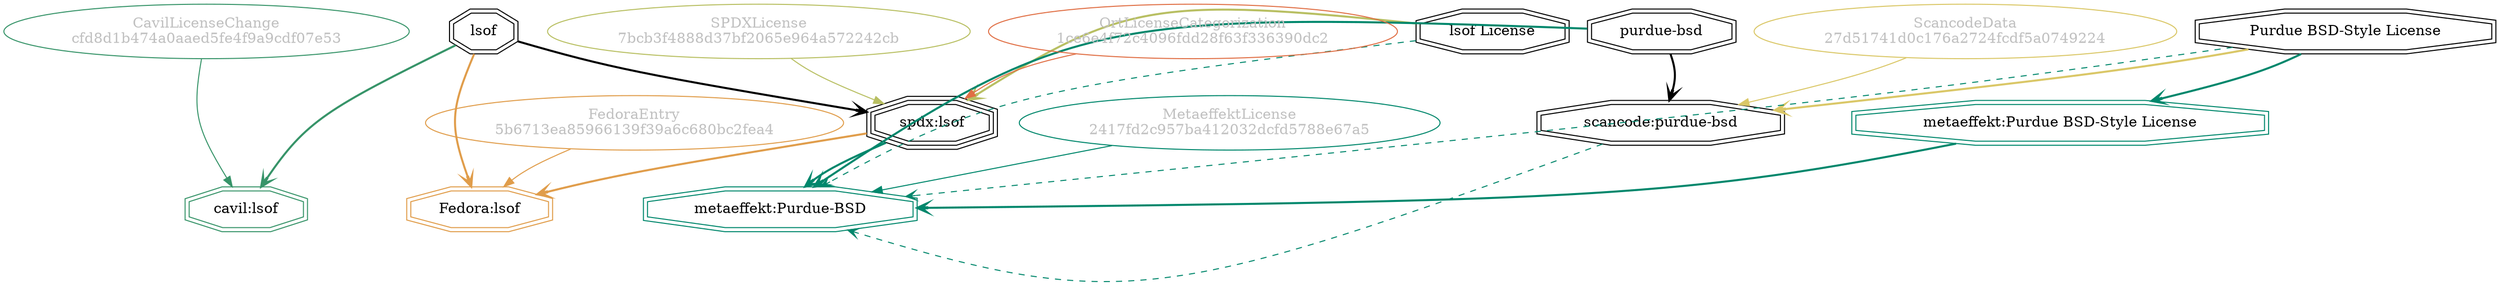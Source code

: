 strict digraph {
    node [shape=box];
    graph [splines=curved];
    4664 [label="SPDXLicense\n7bcb3f4888d37bf2065e964a572242cb"
         ,fontcolor=gray
         ,color="#b8bf62"
         ,fillcolor="beige;1"
         ,shape=ellipse];
    4665 [label="spdx:lsof"
         ,shape=tripleoctagon];
    4666 [label=lsof
         ,shape=doubleoctagon];
    4667 [label="lsof License"
         ,shape=doubleoctagon];
    8579 [label="FedoraEntry\n5b6713ea85966139f39a6c680bc2fea4"
         ,fontcolor=gray
         ,color="#e09d4b"
         ,fillcolor="beige;1"
         ,shape=ellipse];
    8580 [label="Fedora:lsof"
         ,color="#e09d4b"
         ,shape=doubleoctagon];
    22518 [label="ScancodeData\n27d51741d0c176a2724fcdf5a0749224"
          ,fontcolor=gray
          ,color="#dac767"
          ,fillcolor="beige;1"
          ,shape=ellipse];
    22519 [label="scancode:purdue-bsd"
          ,shape=doubleoctagon];
    22520 [label="purdue-bsd"
          ,shape=doubleoctagon];
    22521 [label="Purdue BSD-Style License"
          ,shape=doubleoctagon];
    35301 [label="OrtLicenseCategorization\n1ce6e4f72c4096fdd28f63f336390dc2"
          ,fontcolor=gray
          ,color="#e06f45"
          ,fillcolor="beige;1"
          ,shape=ellipse];
    37132 [label="CavilLicenseChange\ncfd8d1b474a0aaed5fe4f9a9cdf07e53"
          ,fontcolor=gray
          ,color="#379469"
          ,fillcolor="beige;1"
          ,shape=ellipse];
    37133 [label="cavil:lsof"
          ,color="#379469"
          ,shape=doubleoctagon];
    46974 [label="MetaeffektLicense\n2417fd2c957ba412032dcfd5788e67a5"
          ,fontcolor=gray
          ,color="#00876c"
          ,fillcolor="beige;1"
          ,shape=ellipse];
    46975 [label="metaeffekt:Purdue-BSD"
          ,color="#00876c"
          ,shape=doubleoctagon];
    46976 [label="metaeffekt:Purdue BSD-Style License"
          ,color="#00876c"
          ,shape=doubleoctagon];
    4664 -> 4665 [weight=0.5
                 ,color="#b8bf62"];
    4665 -> 8580 [style=bold
                 ,arrowhead=vee
                 ,weight=0.7
                 ,color="#e09d4b"];
    4665 -> 46975 [style=bold
                  ,arrowhead=vee
                  ,weight=0.7
                  ,color="#00876c"];
    4666 -> 4665 [style=bold
                 ,arrowhead=vee
                 ,weight=0.7];
    4666 -> 8580 [style=bold
                 ,arrowhead=vee
                 ,weight=0.7
                 ,color="#e09d4b"];
    4666 -> 37133 [style=bold
                  ,arrowhead=vee
                  ,weight=0.7
                  ,color="#379469"];
    4666 -> 37133 [style=bold
                  ,arrowhead=vee
                  ,weight=0.7
                  ,color="#379469"];
    4667 -> 4665 [style=bold
                 ,arrowhead=vee
                 ,weight=0.7
                 ,color="#b8bf62"];
    4667 -> 46975 [style=dashed
                  ,arrowhead=vee
                  ,weight=0.5
                  ,color="#00876c"];
    8579 -> 8580 [weight=0.5
                 ,color="#e09d4b"];
    22518 -> 22519 [weight=0.5
                   ,color="#dac767"];
    22519 -> 46975 [style=dashed
                   ,arrowhead=vee
                   ,weight=0.5
                   ,color="#00876c"];
    22520 -> 22519 [style=bold
                   ,arrowhead=vee
                   ,weight=0.7];
    22520 -> 46975 [style=bold
                   ,arrowhead=vee
                   ,weight=0.7
                   ,color="#00876c"];
    22520 -> 46975 [style=bold
                   ,arrowhead=vee
                   ,weight=0.7
                   ,color="#00876c"];
    22521 -> 22519 [style=bold
                   ,arrowhead=vee
                   ,weight=0.7
                   ,color="#dac767"];
    22521 -> 46975 [style=dashed
                   ,arrowhead=vee
                   ,weight=0.5
                   ,color="#00876c"];
    22521 -> 46976 [style=bold
                   ,arrowhead=vee
                   ,weight=0.7
                   ,color="#00876c"];
    35301 -> 4665 [weight=0.5
                  ,color="#e06f45"];
    37132 -> 37133 [weight=0.5
                   ,color="#379469"];
    46974 -> 46975 [weight=0.5
                   ,color="#00876c"];
    46976 -> 46975 [style=bold
                   ,arrowhead=vee
                   ,weight=0.7
                   ,color="#00876c"];
}
